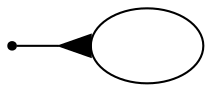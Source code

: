 digraph G {
  rankdir=LR;
  T [shape=point];
  H [label=""];
  T -> H [arrowsize=1.5,arrowhead=inv];
}
